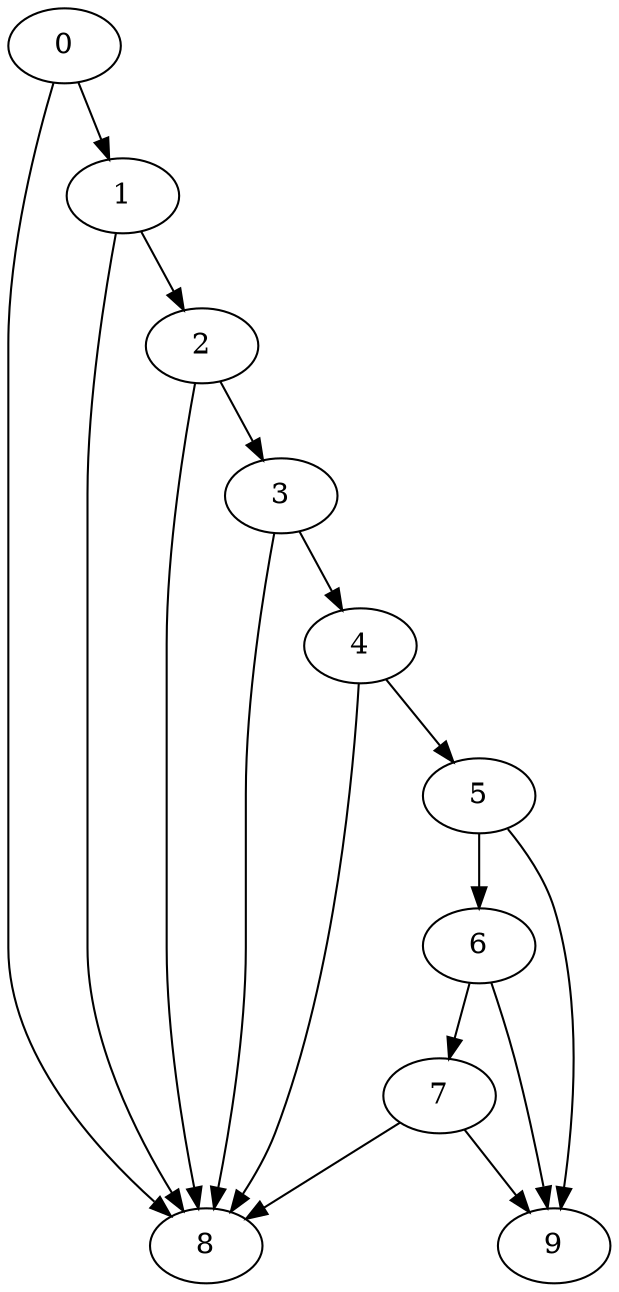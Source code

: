 digraph {
	0
	1
	2
	3
	4
	5
	6
	7
	8
	9
	3 -> 4
	4 -> 5
	5 -> 6
	6 -> 7
	7 -> 9
	5 -> 9
	6 -> 9
	0 -> 1
	1 -> 2
	2 -> 3
	0 -> 8
	1 -> 8
	2 -> 8
	3 -> 8
	4 -> 8
	7 -> 8
}
